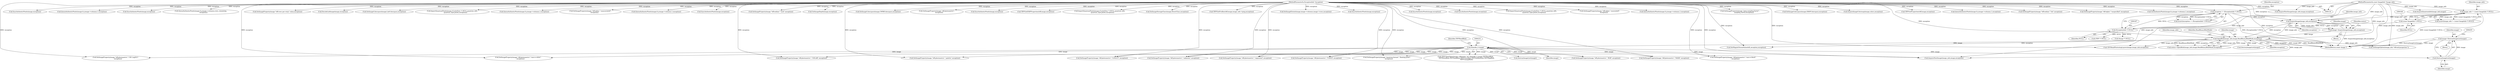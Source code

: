 digraph "0_ImageMagick_6e48aa92ff4e6e95424300ecd52a9ea453c19c60@pointer" {
"1000249" [label="(Call,image=DestroyImageList(image))"];
"1000251" [label="(Call,DestroyImageList(image))"];
"1000232" [label="(Call,(thandle_t) image)"];
"1000202" [label="(Call,OpenBlob(image_info,image,ReadBinaryBlobMode,exception))"];
"1000197" [label="(Call,AcquireImage(image_info,exception))"];
"1000157" [label="(Call,image_info != (const ImageInfo *) NULL)"];
"1000117" [label="(MethodParameterIn,const ImageInfo *image_info)"];
"1000159" [label="(Call,(const ImageInfo *) NULL)"];
"1000184" [label="(Call,exception != (ExceptionInfo *) NULL)"];
"1000118" [label="(MethodParameterIn,ExceptionInfo *exception)"];
"1000186" [label="(Call,(ExceptionInfo *) NULL)"];
"1000195" [label="(Call,image=AcquireImage(image_info,exception))"];
"1000227" [label="(Call,TIFFClientOpen(image->filename,\"rb\",(thandle_t) image,TIFFReadBlob,\n    TIFFWriteBlob,TIFFSeekBlob,TIFFCloseBlob,TIFFGetBlobSize,TIFFMapBlob,\n    TIFFUnmapBlob))"];
"1000204" [label="(Identifier,image)"];
"1000544" [label="(Call,SetImageProperty(image,\"tiff:photometric\",\"separated\",exception))"];
"1000727" [label="(Call,SetImageColorspace(image,CMYKColorspace,exception))"];
"1000252" [label="(Identifier,image)"];
"1000118" [label="(MethodParameterIn,ExceptionInfo *exception)"];
"1000203" [label="(Identifier,image_info)"];
"1000623" [label="(Call,GetImageProperty(image,\"tiff:photometric\",\n          exception))"];
"1002126" [label="(Call,SyncAuthenticPixels(image,exception))"];
"1000760" [label="(Call,TIFFGetEXIFProperties(tiff,image,exception))"];
"1002115" [label="(Call,ImportQuantumPixels(image,(CacheView *) NULL,quantum_info,\n            quantum_type,pixels,exception))"];
"1002746" [label="(Call,SetImageStorageClass(image,DirectClass,exception))"];
"1000484" [label="(Call,SetImageProperty(image,\"tiff:photometric\",\"palette\",exception))"];
"1000250" [label="(Identifier,image)"];
"1000183" [label="(Call,assert(exception != (ExceptionInfo *) NULL))"];
"1000739" [label="(Call,TIFFGetProfiles(tiff,image,image_info->ping,exception))"];
"1000201" [label="(Identifier,status)"];
"1001407" [label="(Call,SetImageExtent(image,image->columns,image->rows,exception))"];
"1002500" [label="(Call,SyncAuthenticPixels(image,exception))"];
"1003457" [label="(Call,TIFFReadPhotoshopLayers(image,image_info,exception))"];
"1000312" [label="(Call,AcquireNextImage(image_info,image,exception))"];
"1000188" [label="(Identifier,NULL)"];
"1000222" [label="(Call,SetMagickThreadValue(tiff_exception,exception))"];
"1000185" [label="(Identifier,exception)"];
"1000199" [label="(Identifier,exception)"];
"1000752" [label="(Call,GetImageOption(image_info,\"tiff:exif-properties\"))"];
"1000564" [label="(Call,SetImageProperty(image,\"tiff:photometric\",\"unknown\",exception))"];
"1000524" [label="(Call,SetImageProperty(image,\"tiff:photometric\",\"LOGLUV\",exception))"];
"1001925" [label="(Call,SyncAuthenticPixels(image,exception))"];
"1002685" [label="(Call,SyncAuthenticPixels(image,exception))"];
"1000119" [label="(Block,)"];
"1000159" [label="(Call,(const ImageInfo *) NULL)"];
"1000198" [label="(Identifier,image_info)"];
"1000217" [label="(Call,(Image *) NULL)"];
"1000157" [label="(Call,image_info != (const ImageInfo *) NULL)"];
"1000554" [label="(Call,SetImageProperty(image,\"tiff:photometric\",\"YCBCR\",exception))"];
"1003410" [label="(Call,AcquireNextImage(image_info,image,exception))"];
"1000117" [label="(MethodParameterIn,const ImageInfo *image_info)"];
"1001914" [label="(Call,ImportQuantumPixels(image,(CacheView *) NULL,quantum_info,\n            quantum_type,pixels,exception))"];
"1000235" [label="(Identifier,TIFFReadBlob)"];
"1000306" [label="(Call,DestroyImageList(image))"];
"1000245" [label="(Call,(TIFF *) NULL)"];
"1001575" [label="(Call,SetImageProperty(image,\"tiff:alpha\",\"associated\",\n                  exception))"];
"1000232" [label="(Call,(thandle_t) image)"];
"1003487" [label="(MethodReturn,static Image *)"];
"1003202" [label="(Call,QueueAuthenticPixels(image,0,y,image->columns,1,exception))"];
"1000474" [label="(Call,SetImageProperty(image,\"tiff:photometric\",\"min-is-white\",\n          exception))"];
"1000161" [label="(Identifier,NULL)"];
"1001092" [label="(Call,SetImageProperty(image,\"jpeg:sampling-factor\",\n                 sampling_factor,exception))"];
"1000452" [label="(Call,SetImageProperty(image,\"quantum:format\",\"floating-point\",\n        exception))"];
"1000719" [label="(Call,SetImageColorspace(image,GRAYColorspace,exception))"];
"1001425" [label="(Call,AcquireQuantumInfo(image_info,image))"];
"1000200" [label="(Call,status=OpenBlob(image_info,image,ReadBinaryBlobMode,exception))"];
"1000186" [label="(Call,(ExceptionInfo *) NULL)"];
"1000184" [label="(Call,exception != (ExceptionInfo *) NULL)"];
"1000195" [label="(Call,image=AcquireImage(image_info,exception))"];
"1001176" [label="(Call,AcquireImageColormap(image,colors,exception))"];
"1000534" [label="(Call,SetImageProperty(image,\"tiff:photometric\",\"MASK\",exception))"];
"1000746" [label="(Call,TIFFGetProperties(tiff,image,exception))"];
"1002379" [label="(Call,QueueAuthenticPixels(image,0,y,image->columns,1,exception))"];
"1000234" [label="(Identifier,image)"];
"1000197" [label="(Call,AcquireImage(image_info,exception))"];
"1000248" [label="(Block,)"];
"1000687" [label="(Call,SetImageProperty(image,\"tiff:endian\",\"lsb\",exception))"];
"1001524" [label="(Call,SetImageProperty(image,\"tiff:alpha\",\"unspecified\",exception))"];
"1002207" [label="(Call,GetAuthenticPixels(image,0,y,image->columns,1,exception))"];
"1000494" [label="(Call,SetImageProperty(image,\"tiff:photometric\",\"RGB\",exception))"];
"1000158" [label="(Identifier,image_info)"];
"1000196" [label="(Identifier,image)"];
"1002304" [label="(Call,SyncAuthenticPixels(image,exception))"];
"1002097" [label="(Call,QueueAuthenticPixels(image,0,y,image->columns,1,exception))"];
"1003292" [label="(Call,SyncAuthenticPixels(image,exception))"];
"1002837" [label="(Call,QueueAuthenticPixels(image,0,y,image->columns,rows_remaining,\n            exception))"];
"1000464" [label="(Call,SetImageProperty(image,\"tiff:photometric\",\"min-is-black\",\n          exception))"];
"1000156" [label="(Call,assert(image_info != (const ImageInfo *) NULL))"];
"1001621" [label="(Call,SetImageProperty(image,\"tiff:rows-per-strip\",value,exception))"];
"1003345" [label="(Call,DecodeLabImage(image,exception))"];
"1000514" [label="(Call,SetImageProperty(image,\"tiff:photometric\",\"CIE Log2(L)\",\n          exception))"];
"1000251" [label="(Call,DestroyImageList(image))"];
"1000214" [label="(Call,DestroyImageList(image))"];
"1000205" [label="(Identifier,ReadBinaryBlobMode)"];
"1000735" [label="(Call,SetImageColorspace(image,LabColorspace,exception))"];
"1002293" [label="(Call,ImportQuantumPixels(image,(CacheView *) NULL,quantum_info,\n              quantum_type,pixels,exception))"];
"1000249" [label="(Call,image=DestroyImageList(image))"];
"1002560" [label="(Call,QueueAuthenticPixels(image,0,y,image->columns,1,exception))"];
"1000206" [label="(Identifier,exception)"];
"1001589" [label="(Call,SetImageProperty(image,\"tiff:alpha\",\"unassociated\",\n                  exception))"];
"1001896" [label="(Call,QueueAuthenticPixels(image,0,y,image->columns,1,exception))"];
"1003059" [label="(Call,SyncAuthenticPixels(image,exception))"];
"1000504" [label="(Call,SetImageProperty(image,\"tiff:photometric\",\"CIELAB\",exception))"];
"1000701" [label="(Call,SetImageProperty(image,\"tiff:endian\",\"msb\",exception))"];
"1001373" [label="(Call,GetImageDepth(image,exception))"];
"1000202" [label="(Call,OpenBlob(image_info,image,ReadBinaryBlobMode,exception))"];
"1000249" -> "1000248"  [label="AST: "];
"1000249" -> "1000251"  [label="CFG: "];
"1000250" -> "1000249"  [label="AST: "];
"1000251" -> "1000249"  [label="AST: "];
"1000255" -> "1000249"  [label="CFG: "];
"1000249" -> "1003487"  [label="DDG: DestroyImageList(image)"];
"1000249" -> "1003487"  [label="DDG: image"];
"1000251" -> "1000249"  [label="DDG: image"];
"1000251" -> "1000252"  [label="CFG: "];
"1000252" -> "1000251"  [label="AST: "];
"1000232" -> "1000251"  [label="DDG: image"];
"1000232" -> "1000227"  [label="AST: "];
"1000232" -> "1000234"  [label="CFG: "];
"1000233" -> "1000232"  [label="AST: "];
"1000234" -> "1000232"  [label="AST: "];
"1000235" -> "1000232"  [label="CFG: "];
"1000232" -> "1000227"  [label="DDG: image"];
"1000202" -> "1000232"  [label="DDG: image"];
"1000232" -> "1000306"  [label="DDG: image"];
"1000232" -> "1000312"  [label="DDG: image"];
"1000232" -> "1000452"  [label="DDG: image"];
"1000232" -> "1000464"  [label="DDG: image"];
"1000232" -> "1000474"  [label="DDG: image"];
"1000232" -> "1000484"  [label="DDG: image"];
"1000232" -> "1000494"  [label="DDG: image"];
"1000232" -> "1000504"  [label="DDG: image"];
"1000232" -> "1000514"  [label="DDG: image"];
"1000232" -> "1000524"  [label="DDG: image"];
"1000232" -> "1000534"  [label="DDG: image"];
"1000232" -> "1000544"  [label="DDG: image"];
"1000232" -> "1000554"  [label="DDG: image"];
"1000232" -> "1000564"  [label="DDG: image"];
"1000202" -> "1000200"  [label="AST: "];
"1000202" -> "1000206"  [label="CFG: "];
"1000203" -> "1000202"  [label="AST: "];
"1000204" -> "1000202"  [label="AST: "];
"1000205" -> "1000202"  [label="AST: "];
"1000206" -> "1000202"  [label="AST: "];
"1000200" -> "1000202"  [label="CFG: "];
"1000202" -> "1003487"  [label="DDG: exception"];
"1000202" -> "1003487"  [label="DDG: image_info"];
"1000202" -> "1003487"  [label="DDG: ReadBinaryBlobMode"];
"1000202" -> "1000200"  [label="DDG: image_info"];
"1000202" -> "1000200"  [label="DDG: image"];
"1000202" -> "1000200"  [label="DDG: ReadBinaryBlobMode"];
"1000202" -> "1000200"  [label="DDG: exception"];
"1000197" -> "1000202"  [label="DDG: image_info"];
"1000197" -> "1000202"  [label="DDG: exception"];
"1000117" -> "1000202"  [label="DDG: image_info"];
"1000195" -> "1000202"  [label="DDG: image"];
"1000118" -> "1000202"  [label="DDG: exception"];
"1000202" -> "1000214"  [label="DDG: image"];
"1000202" -> "1000222"  [label="DDG: exception"];
"1000202" -> "1000312"  [label="DDG: image_info"];
"1000202" -> "1000752"  [label="DDG: image_info"];
"1000202" -> "1003457"  [label="DDG: image_info"];
"1000197" -> "1000195"  [label="AST: "];
"1000197" -> "1000199"  [label="CFG: "];
"1000198" -> "1000197"  [label="AST: "];
"1000199" -> "1000197"  [label="AST: "];
"1000195" -> "1000197"  [label="CFG: "];
"1000197" -> "1000195"  [label="DDG: image_info"];
"1000197" -> "1000195"  [label="DDG: exception"];
"1000157" -> "1000197"  [label="DDG: image_info"];
"1000117" -> "1000197"  [label="DDG: image_info"];
"1000184" -> "1000197"  [label="DDG: exception"];
"1000118" -> "1000197"  [label="DDG: exception"];
"1000157" -> "1000156"  [label="AST: "];
"1000157" -> "1000159"  [label="CFG: "];
"1000158" -> "1000157"  [label="AST: "];
"1000159" -> "1000157"  [label="AST: "];
"1000156" -> "1000157"  [label="CFG: "];
"1000157" -> "1003487"  [label="DDG: (const ImageInfo *) NULL"];
"1000157" -> "1000156"  [label="DDG: image_info"];
"1000157" -> "1000156"  [label="DDG: (const ImageInfo *) NULL"];
"1000117" -> "1000157"  [label="DDG: image_info"];
"1000159" -> "1000157"  [label="DDG: NULL"];
"1000117" -> "1000116"  [label="AST: "];
"1000117" -> "1003487"  [label="DDG: image_info"];
"1000117" -> "1000312"  [label="DDG: image_info"];
"1000117" -> "1000752"  [label="DDG: image_info"];
"1000117" -> "1001425"  [label="DDG: image_info"];
"1000117" -> "1003410"  [label="DDG: image_info"];
"1000117" -> "1003457"  [label="DDG: image_info"];
"1000159" -> "1000161"  [label="CFG: "];
"1000160" -> "1000159"  [label="AST: "];
"1000161" -> "1000159"  [label="AST: "];
"1000159" -> "1000186"  [label="DDG: NULL"];
"1000184" -> "1000183"  [label="AST: "];
"1000184" -> "1000186"  [label="CFG: "];
"1000185" -> "1000184"  [label="AST: "];
"1000186" -> "1000184"  [label="AST: "];
"1000183" -> "1000184"  [label="CFG: "];
"1000184" -> "1003487"  [label="DDG: (ExceptionInfo *) NULL"];
"1000184" -> "1000183"  [label="DDG: exception"];
"1000184" -> "1000183"  [label="DDG: (ExceptionInfo *) NULL"];
"1000118" -> "1000184"  [label="DDG: exception"];
"1000186" -> "1000184"  [label="DDG: NULL"];
"1000118" -> "1000116"  [label="AST: "];
"1000118" -> "1003487"  [label="DDG: exception"];
"1000118" -> "1000222"  [label="DDG: exception"];
"1000118" -> "1000312"  [label="DDG: exception"];
"1000118" -> "1000452"  [label="DDG: exception"];
"1000118" -> "1000464"  [label="DDG: exception"];
"1000118" -> "1000474"  [label="DDG: exception"];
"1000118" -> "1000484"  [label="DDG: exception"];
"1000118" -> "1000494"  [label="DDG: exception"];
"1000118" -> "1000504"  [label="DDG: exception"];
"1000118" -> "1000514"  [label="DDG: exception"];
"1000118" -> "1000524"  [label="DDG: exception"];
"1000118" -> "1000534"  [label="DDG: exception"];
"1000118" -> "1000544"  [label="DDG: exception"];
"1000118" -> "1000554"  [label="DDG: exception"];
"1000118" -> "1000564"  [label="DDG: exception"];
"1000118" -> "1000623"  [label="DDG: exception"];
"1000118" -> "1000687"  [label="DDG: exception"];
"1000118" -> "1000701"  [label="DDG: exception"];
"1000118" -> "1000719"  [label="DDG: exception"];
"1000118" -> "1000727"  [label="DDG: exception"];
"1000118" -> "1000735"  [label="DDG: exception"];
"1000118" -> "1000739"  [label="DDG: exception"];
"1000118" -> "1000746"  [label="DDG: exception"];
"1000118" -> "1000760"  [label="DDG: exception"];
"1000118" -> "1001092"  [label="DDG: exception"];
"1000118" -> "1001176"  [label="DDG: exception"];
"1000118" -> "1001373"  [label="DDG: exception"];
"1000118" -> "1001407"  [label="DDG: exception"];
"1000118" -> "1001524"  [label="DDG: exception"];
"1000118" -> "1001575"  [label="DDG: exception"];
"1000118" -> "1001589"  [label="DDG: exception"];
"1000118" -> "1001621"  [label="DDG: exception"];
"1000118" -> "1001896"  [label="DDG: exception"];
"1000118" -> "1001914"  [label="DDG: exception"];
"1000118" -> "1001925"  [label="DDG: exception"];
"1000118" -> "1002097"  [label="DDG: exception"];
"1000118" -> "1002115"  [label="DDG: exception"];
"1000118" -> "1002126"  [label="DDG: exception"];
"1000118" -> "1002207"  [label="DDG: exception"];
"1000118" -> "1002293"  [label="DDG: exception"];
"1000118" -> "1002304"  [label="DDG: exception"];
"1000118" -> "1002379"  [label="DDG: exception"];
"1000118" -> "1002500"  [label="DDG: exception"];
"1000118" -> "1002560"  [label="DDG: exception"];
"1000118" -> "1002685"  [label="DDG: exception"];
"1000118" -> "1002746"  [label="DDG: exception"];
"1000118" -> "1002837"  [label="DDG: exception"];
"1000118" -> "1003059"  [label="DDG: exception"];
"1000118" -> "1003202"  [label="DDG: exception"];
"1000118" -> "1003292"  [label="DDG: exception"];
"1000118" -> "1003345"  [label="DDG: exception"];
"1000118" -> "1003410"  [label="DDG: exception"];
"1000118" -> "1003457"  [label="DDG: exception"];
"1000186" -> "1000188"  [label="CFG: "];
"1000187" -> "1000186"  [label="AST: "];
"1000188" -> "1000186"  [label="AST: "];
"1000186" -> "1000217"  [label="DDG: NULL"];
"1000186" -> "1000245"  [label="DDG: NULL"];
"1000195" -> "1000119"  [label="AST: "];
"1000196" -> "1000195"  [label="AST: "];
"1000201" -> "1000195"  [label="CFG: "];
"1000195" -> "1003487"  [label="DDG: AcquireImage(image_info,exception)"];
}
